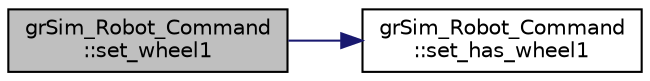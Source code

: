 digraph "grSim_Robot_Command::set_wheel1"
{
 // INTERACTIVE_SVG=YES
  edge [fontname="Helvetica",fontsize="10",labelfontname="Helvetica",labelfontsize="10"];
  node [fontname="Helvetica",fontsize="10",shape=record];
  rankdir="LR";
  Node1 [label="grSim_Robot_Command\l::set_wheel1",height=0.2,width=0.4,color="black", fillcolor="grey75", style="filled", fontcolor="black"];
  Node1 -> Node2 [color="midnightblue",fontsize="10",style="solid",fontname="Helvetica"];
  Node2 [label="grSim_Robot_Command\l::set_has_wheel1",height=0.2,width=0.4,color="black", fillcolor="white", style="filled",URL="$d1/d68/classgr_sim___robot___command.html#a5ebe0855820dfba24d8acaf53b8d79d1"];
}
